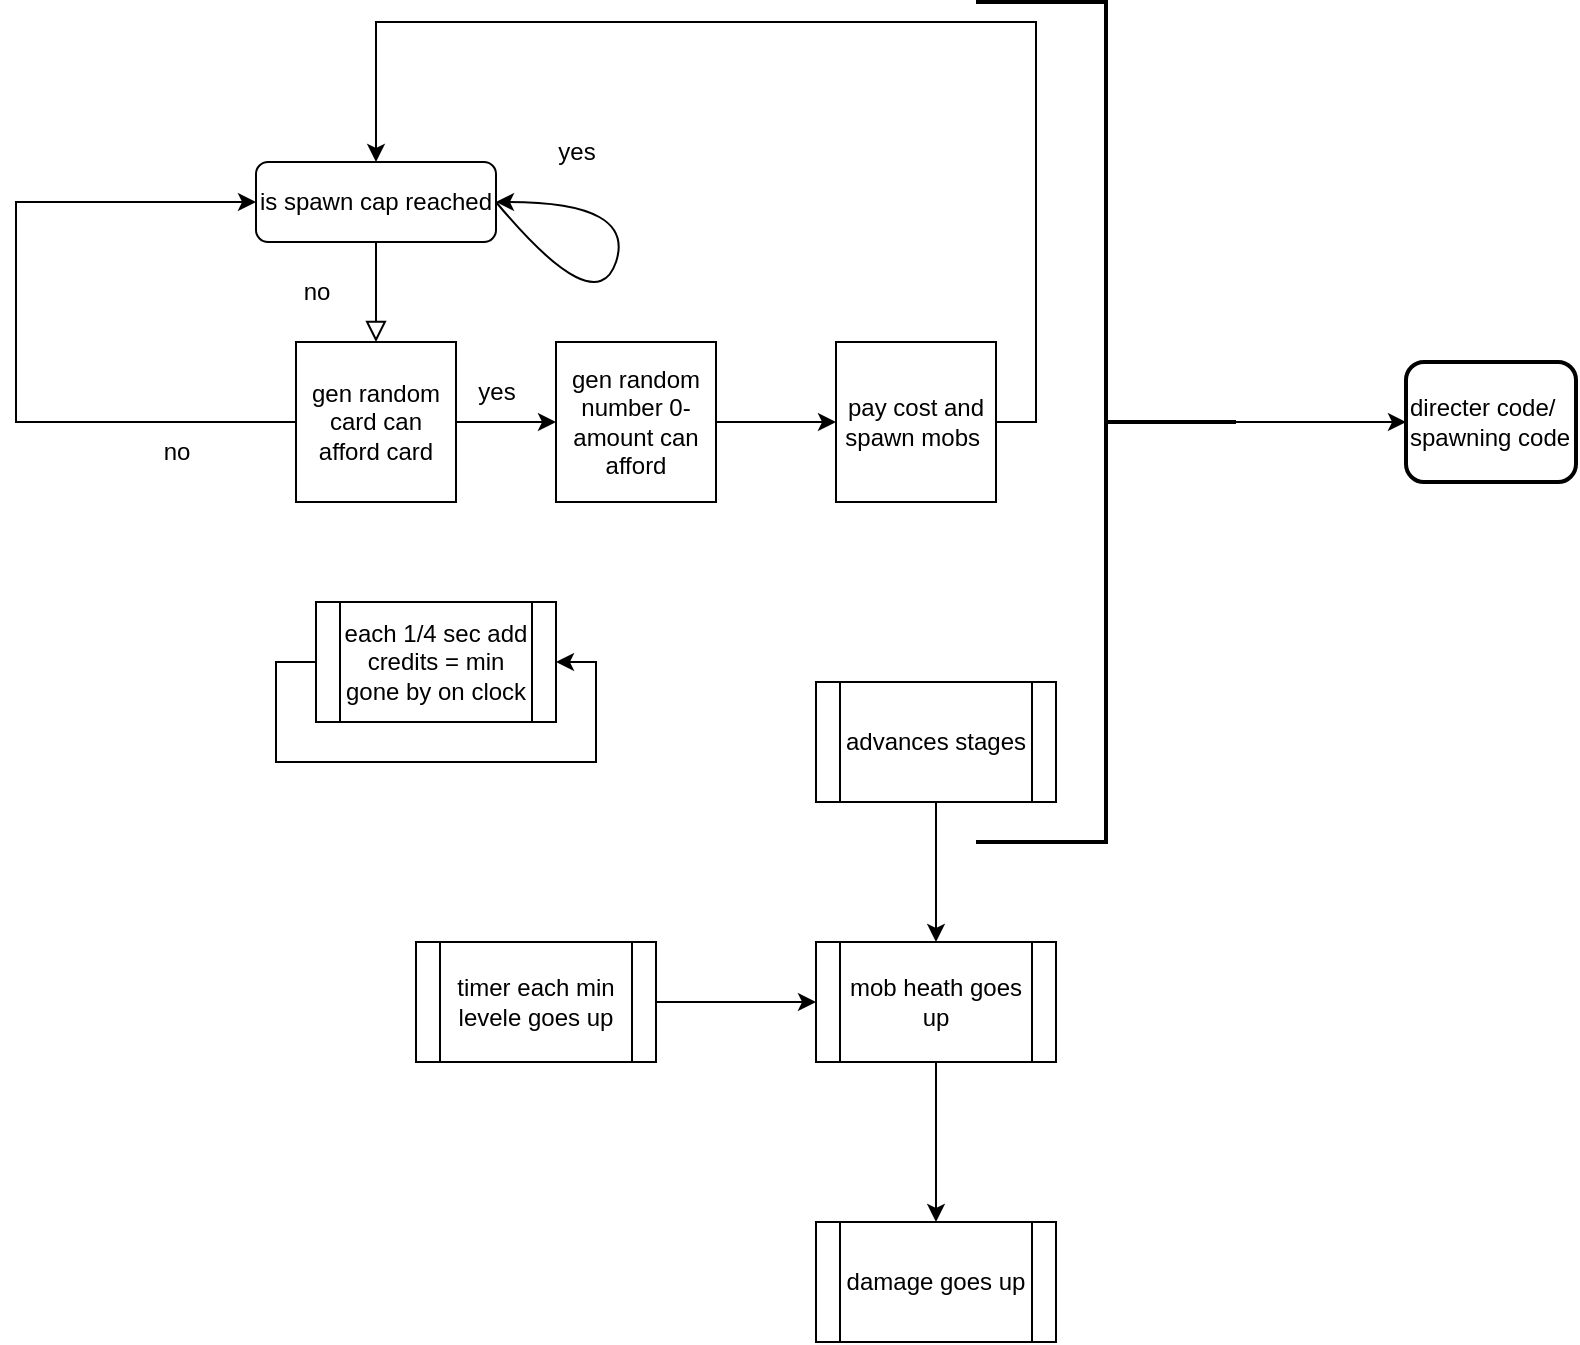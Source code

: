 <mxfile version="20.3.0" type="github">
  <diagram id="C5RBs43oDa-KdzZeNtuy" name="Page-1">
    <mxGraphModel dx="1146" dy="627" grid="1" gridSize="10" guides="1" tooltips="1" connect="1" arrows="1" fold="1" page="1" pageScale="1" pageWidth="827" pageHeight="1169" math="0" shadow="0">
      <root>
        <mxCell id="WIyWlLk6GJQsqaUBKTNV-0" />
        <mxCell id="WIyWlLk6GJQsqaUBKTNV-1" parent="WIyWlLk6GJQsqaUBKTNV-0" />
        <mxCell id="WIyWlLk6GJQsqaUBKTNV-2" value="" style="rounded=0;html=1;jettySize=auto;orthogonalLoop=1;fontSize=11;endArrow=block;endFill=0;endSize=8;strokeWidth=1;shadow=0;labelBackgroundColor=none;edgeStyle=orthogonalEdgeStyle;" parent="WIyWlLk6GJQsqaUBKTNV-1" source="WIyWlLk6GJQsqaUBKTNV-3" edge="1">
          <mxGeometry relative="1" as="geometry">
            <mxPoint x="220" y="170" as="targetPoint" />
          </mxGeometry>
        </mxCell>
        <mxCell id="WIyWlLk6GJQsqaUBKTNV-3" value="is spawn cap reached" style="rounded=1;whiteSpace=wrap;html=1;fontSize=12;glass=0;strokeWidth=1;shadow=0;" parent="WIyWlLk6GJQsqaUBKTNV-1" vertex="1">
          <mxGeometry x="160" y="80" width="120" height="40" as="geometry" />
        </mxCell>
        <mxCell id="RhMZSb4ilPL1-1m3thqk-1" value="yes" style="text;html=1;align=center;verticalAlign=middle;resizable=0;points=[];autosize=1;strokeColor=none;fillColor=none;" parent="WIyWlLk6GJQsqaUBKTNV-1" vertex="1">
          <mxGeometry x="300" y="60" width="40" height="30" as="geometry" />
        </mxCell>
        <mxCell id="RhMZSb4ilPL1-1m3thqk-6" value="no" style="text;html=1;align=center;verticalAlign=middle;resizable=0;points=[];autosize=1;strokeColor=none;fillColor=none;" parent="WIyWlLk6GJQsqaUBKTNV-1" vertex="1">
          <mxGeometry x="170" y="130" width="40" height="30" as="geometry" />
        </mxCell>
        <mxCell id="RhMZSb4ilPL1-1m3thqk-14" style="edgeStyle=orthogonalEdgeStyle;rounded=0;orthogonalLoop=1;jettySize=auto;html=1;exitX=1;exitY=0.5;exitDx=0;exitDy=0;" parent="WIyWlLk6GJQsqaUBKTNV-1" source="RhMZSb4ilPL1-1m3thqk-7" target="RhMZSb4ilPL1-1m3thqk-15" edge="1">
          <mxGeometry relative="1" as="geometry">
            <mxPoint x="350" y="210" as="targetPoint" />
          </mxGeometry>
        </mxCell>
        <mxCell id="RhMZSb4ilPL1-1m3thqk-7" value="gen random card can afford card" style="whiteSpace=wrap;html=1;aspect=fixed;fillColor=none;" parent="WIyWlLk6GJQsqaUBKTNV-1" vertex="1">
          <mxGeometry x="180" y="170" width="80" height="80" as="geometry" />
        </mxCell>
        <mxCell id="RhMZSb4ilPL1-1m3thqk-8" value="no" style="text;html=1;align=center;verticalAlign=middle;resizable=0;points=[];autosize=1;strokeColor=none;fillColor=none;" parent="WIyWlLk6GJQsqaUBKTNV-1" vertex="1">
          <mxGeometry x="100" y="210" width="40" height="30" as="geometry" />
        </mxCell>
        <mxCell id="RhMZSb4ilPL1-1m3thqk-12" value="" style="endArrow=classic;html=1;rounded=0;entryX=0;entryY=0.5;entryDx=0;entryDy=0;exitX=0;exitY=0.5;exitDx=0;exitDy=0;" parent="WIyWlLk6GJQsqaUBKTNV-1" source="RhMZSb4ilPL1-1m3thqk-7" target="WIyWlLk6GJQsqaUBKTNV-3" edge="1">
          <mxGeometry width="50" height="50" relative="1" as="geometry">
            <mxPoint x="130" y="360" as="sourcePoint" />
            <mxPoint x="180" y="310" as="targetPoint" />
            <Array as="points">
              <mxPoint x="40" y="210" />
              <mxPoint x="40" y="100" />
            </Array>
          </mxGeometry>
        </mxCell>
        <mxCell id="RhMZSb4ilPL1-1m3thqk-19" style="edgeStyle=orthogonalEdgeStyle;rounded=0;orthogonalLoop=1;jettySize=auto;html=1;exitX=1;exitY=0.5;exitDx=0;exitDy=0;entryX=0;entryY=0.5;entryDx=0;entryDy=0;" parent="WIyWlLk6GJQsqaUBKTNV-1" source="RhMZSb4ilPL1-1m3thqk-15" target="RhMZSb4ilPL1-1m3thqk-17" edge="1">
          <mxGeometry relative="1" as="geometry" />
        </mxCell>
        <mxCell id="RhMZSb4ilPL1-1m3thqk-15" value="gen random number 0- amount can afford" style="whiteSpace=wrap;html=1;aspect=fixed;fillColor=none;" parent="WIyWlLk6GJQsqaUBKTNV-1" vertex="1">
          <mxGeometry x="310" y="170" width="80" height="80" as="geometry" />
        </mxCell>
        <mxCell id="RhMZSb4ilPL1-1m3thqk-16" value="yes" style="text;html=1;align=center;verticalAlign=middle;resizable=0;points=[];autosize=1;strokeColor=none;fillColor=none;" parent="WIyWlLk6GJQsqaUBKTNV-1" vertex="1">
          <mxGeometry x="260" y="180" width="40" height="30" as="geometry" />
        </mxCell>
        <mxCell id="RhMZSb4ilPL1-1m3thqk-20" style="edgeStyle=orthogonalEdgeStyle;rounded=0;orthogonalLoop=1;jettySize=auto;html=1;exitX=1;exitY=0.5;exitDx=0;exitDy=0;entryX=0.5;entryY=0;entryDx=0;entryDy=0;" parent="WIyWlLk6GJQsqaUBKTNV-1" source="RhMZSb4ilPL1-1m3thqk-17" target="WIyWlLk6GJQsqaUBKTNV-3" edge="1">
          <mxGeometry relative="1" as="geometry">
            <Array as="points">
              <mxPoint x="550" y="210" />
              <mxPoint x="550" y="10" />
              <mxPoint x="220" y="10" />
            </Array>
          </mxGeometry>
        </mxCell>
        <mxCell id="RhMZSb4ilPL1-1m3thqk-17" value="pay cost and spawn mobs&amp;nbsp;" style="whiteSpace=wrap;html=1;aspect=fixed;fillColor=none;" parent="WIyWlLk6GJQsqaUBKTNV-1" vertex="1">
          <mxGeometry x="450" y="170" width="80" height="80" as="geometry" />
        </mxCell>
        <mxCell id="RhMZSb4ilPL1-1m3thqk-22" value="each 1/4 sec add credits = min gone by on clock" style="shape=process;whiteSpace=wrap;html=1;backgroundOutline=1;fillColor=none;" parent="WIyWlLk6GJQsqaUBKTNV-1" vertex="1">
          <mxGeometry x="190" y="300" width="120" height="60" as="geometry" />
        </mxCell>
        <mxCell id="RhMZSb4ilPL1-1m3thqk-24" style="edgeStyle=orthogonalEdgeStyle;rounded=0;orthogonalLoop=1;jettySize=auto;html=1;exitX=0;exitY=0.5;exitDx=0;exitDy=0;entryX=1;entryY=0.5;entryDx=0;entryDy=0;" parent="WIyWlLk6GJQsqaUBKTNV-1" source="RhMZSb4ilPL1-1m3thqk-22" target="RhMZSb4ilPL1-1m3thqk-22" edge="1">
          <mxGeometry relative="1" as="geometry" />
        </mxCell>
        <mxCell id="RhMZSb4ilPL1-1m3thqk-32" value="" style="edgeStyle=orthogonalEdgeStyle;rounded=0;orthogonalLoop=1;jettySize=auto;html=1;" parent="WIyWlLk6GJQsqaUBKTNV-1" source="RhMZSb4ilPL1-1m3thqk-30" target="RhMZSb4ilPL1-1m3thqk-31" edge="1">
          <mxGeometry relative="1" as="geometry" />
        </mxCell>
        <mxCell id="RhMZSb4ilPL1-1m3thqk-30" value="" style="strokeWidth=2;html=1;shape=mxgraph.flowchart.annotation_2;align=left;labelPosition=right;pointerEvents=1;fillColor=none;direction=west;" parent="WIyWlLk6GJQsqaUBKTNV-1" vertex="1">
          <mxGeometry x="520" width="130" height="420" as="geometry" />
        </mxCell>
        <mxCell id="RhMZSb4ilPL1-1m3thqk-31" value="directer code/ spawning code" style="rounded=1;whiteSpace=wrap;html=1;align=left;fillColor=none;strokeWidth=2;" parent="WIyWlLk6GJQsqaUBKTNV-1" vertex="1">
          <mxGeometry x="735" y="180" width="85" height="60" as="geometry" />
        </mxCell>
        <mxCell id="vLBa6qZI79eqam7oCc-j-4" value="" style="edgeStyle=orthogonalEdgeStyle;rounded=0;orthogonalLoop=1;jettySize=auto;html=1;" edge="1" parent="WIyWlLk6GJQsqaUBKTNV-1" source="vLBa6qZI79eqam7oCc-j-0" target="vLBa6qZI79eqam7oCc-j-3">
          <mxGeometry relative="1" as="geometry" />
        </mxCell>
        <mxCell id="vLBa6qZI79eqam7oCc-j-0" value="timer each min levele goes up" style="shape=process;whiteSpace=wrap;html=1;backgroundOutline=1;" vertex="1" parent="WIyWlLk6GJQsqaUBKTNV-1">
          <mxGeometry x="240" y="470" width="120" height="60" as="geometry" />
        </mxCell>
        <mxCell id="vLBa6qZI79eqam7oCc-j-6" value="" style="edgeStyle=orthogonalEdgeStyle;rounded=0;orthogonalLoop=1;jettySize=auto;html=1;" edge="1" parent="WIyWlLk6GJQsqaUBKTNV-1" source="vLBa6qZI79eqam7oCc-j-3" target="vLBa6qZI79eqam7oCc-j-5">
          <mxGeometry relative="1" as="geometry" />
        </mxCell>
        <mxCell id="vLBa6qZI79eqam7oCc-j-3" value="mob heath goes up" style="shape=process;whiteSpace=wrap;html=1;backgroundOutline=1;" vertex="1" parent="WIyWlLk6GJQsqaUBKTNV-1">
          <mxGeometry x="440" y="470" width="120" height="60" as="geometry" />
        </mxCell>
        <mxCell id="vLBa6qZI79eqam7oCc-j-5" value="damage goes up" style="shape=process;whiteSpace=wrap;html=1;backgroundOutline=1;" vertex="1" parent="WIyWlLk6GJQsqaUBKTNV-1">
          <mxGeometry x="440" y="610" width="120" height="60" as="geometry" />
        </mxCell>
        <mxCell id="vLBa6qZI79eqam7oCc-j-10" style="edgeStyle=orthogonalEdgeStyle;rounded=0;orthogonalLoop=1;jettySize=auto;html=1;exitX=0.5;exitY=1;exitDx=0;exitDy=0;entryX=0.5;entryY=0;entryDx=0;entryDy=0;" edge="1" parent="WIyWlLk6GJQsqaUBKTNV-1" source="vLBa6qZI79eqam7oCc-j-9" target="vLBa6qZI79eqam7oCc-j-3">
          <mxGeometry relative="1" as="geometry" />
        </mxCell>
        <mxCell id="vLBa6qZI79eqam7oCc-j-9" value="advances stages" style="shape=process;whiteSpace=wrap;html=1;backgroundOutline=1;" vertex="1" parent="WIyWlLk6GJQsqaUBKTNV-1">
          <mxGeometry x="440" y="340" width="120" height="60" as="geometry" />
        </mxCell>
        <mxCell id="vLBa6qZI79eqam7oCc-j-11" value="" style="curved=1;endArrow=classic;html=1;rounded=0;exitX=1;exitY=0.5;exitDx=0;exitDy=0;entryX=1;entryY=0.5;entryDx=0;entryDy=0;" edge="1" parent="WIyWlLk6GJQsqaUBKTNV-1" source="WIyWlLk6GJQsqaUBKTNV-3" target="WIyWlLk6GJQsqaUBKTNV-3">
          <mxGeometry width="50" height="50" relative="1" as="geometry">
            <mxPoint x="270" y="140" as="sourcePoint" />
            <mxPoint x="220" y="120" as="targetPoint" />
            <Array as="points">
              <mxPoint x="330" y="160" />
              <mxPoint x="350" y="100" />
            </Array>
          </mxGeometry>
        </mxCell>
      </root>
    </mxGraphModel>
  </diagram>
</mxfile>
